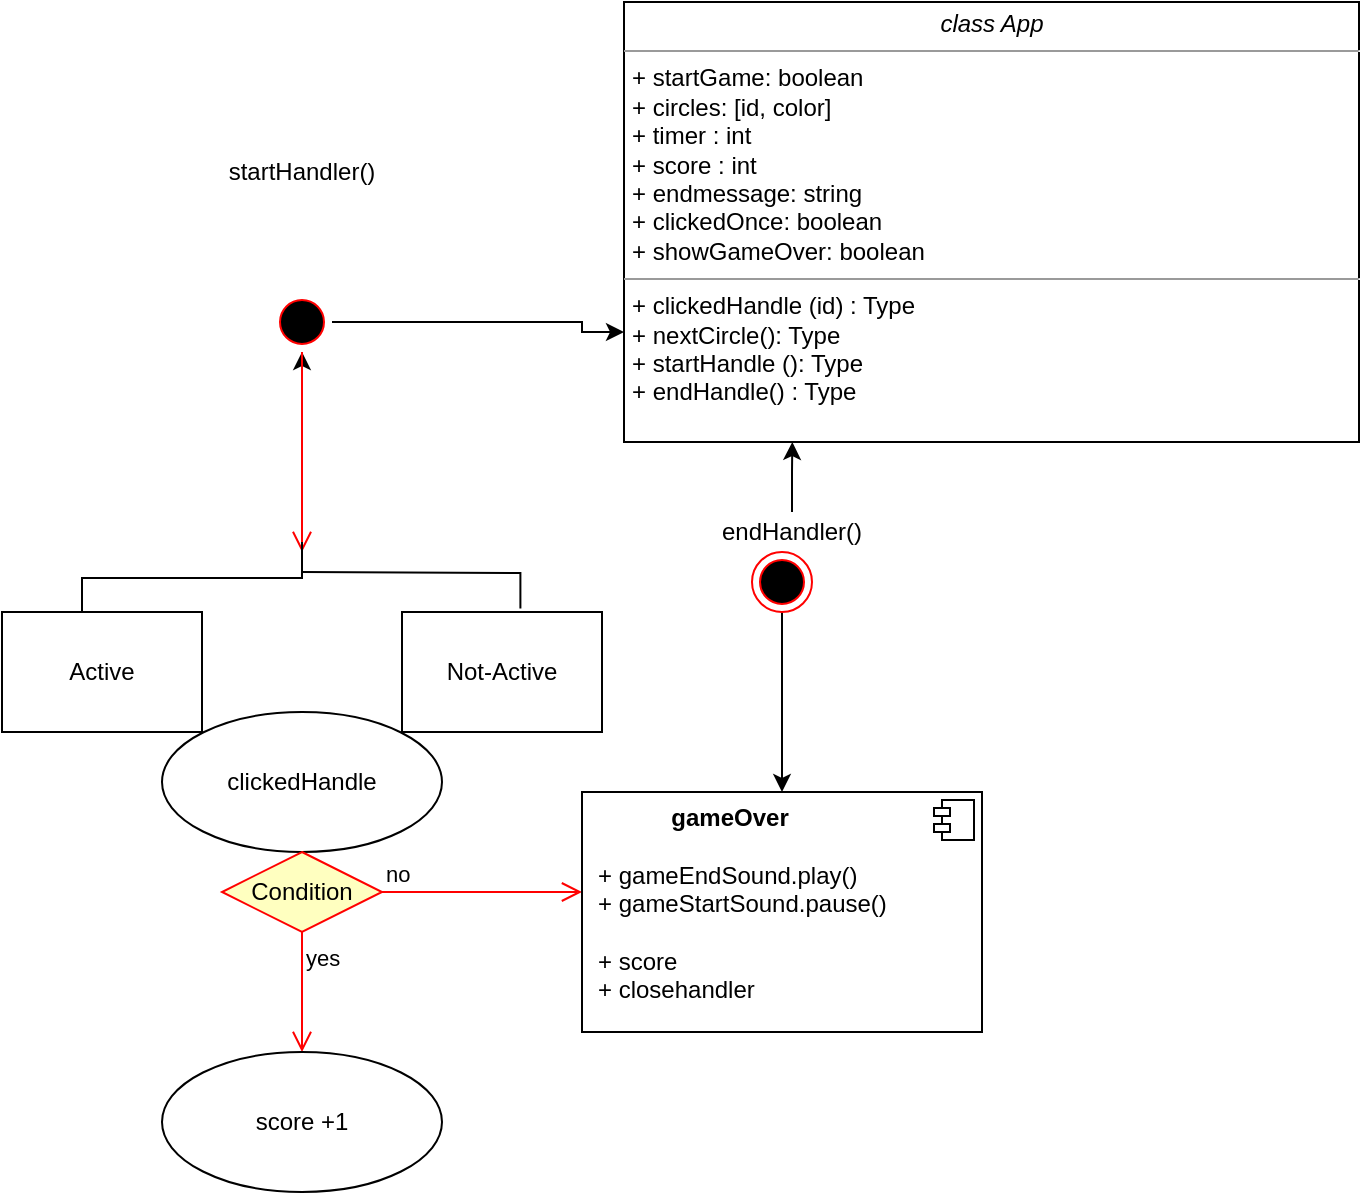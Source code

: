 <mxfile version="14.6.10" type="github">
  <diagram name="Page-1" id="e7e014a7-5840-1c2e-5031-d8a46d1fe8dd">
    <mxGraphModel dx="1038" dy="548" grid="1" gridSize="10" guides="1" tooltips="1" connect="1" arrows="1" fold="1" page="1" pageScale="1" pageWidth="1169" pageHeight="826" background="#ffffff" math="0" shadow="0">
      <root>
        <mxCell id="0" />
        <mxCell id="1" parent="0" />
        <mxCell id="kUiexi4l6T4ixMG31z_Z-98" style="edgeStyle=orthogonalEdgeStyle;rounded=0;orthogonalLoop=1;jettySize=auto;html=1;" edge="1" parent="1" source="kUiexi4l6T4ixMG31z_Z-42">
          <mxGeometry relative="1" as="geometry">
            <mxPoint x="240" y="210" as="targetPoint" />
          </mxGeometry>
        </mxCell>
        <mxCell id="kUiexi4l6T4ixMG31z_Z-42" value="" style="ellipse;html=1;shape=startState;fillColor=#000000;strokeColor=#ff0000;" vertex="1" parent="1">
          <mxGeometry x="225" y="180" width="30" height="30" as="geometry" />
        </mxCell>
        <mxCell id="kUiexi4l6T4ixMG31z_Z-43" value="" style="edgeStyle=orthogonalEdgeStyle;html=1;verticalAlign=bottom;endArrow=open;endSize=8;strokeColor=#ff0000;rounded=0;exitX=0.5;exitY=1;exitDx=0;exitDy=0;" edge="1" source="kUiexi4l6T4ixMG31z_Z-42" parent="1">
          <mxGeometry relative="1" as="geometry">
            <mxPoint x="240" y="310" as="targetPoint" />
            <mxPoint x="240" y="220" as="sourcePoint" />
            <Array as="points">
              <mxPoint x="240" y="260" />
              <mxPoint x="240" y="260" />
            </Array>
          </mxGeometry>
        </mxCell>
        <mxCell id="kUiexi4l6T4ixMG31z_Z-64" value="&lt;p style=&quot;margin: 0px ; margin-top: 4px ; text-align: center&quot;&gt;&lt;i&gt;class App&lt;/i&gt;&lt;/p&gt;&lt;hr size=&quot;1&quot;&gt;&lt;p style=&quot;margin: 0px ; margin-left: 4px&quot;&gt;+ startGame: boolean&lt;br&gt;+ circles: [id, color]&lt;/p&gt;&lt;p style=&quot;margin: 0px ; margin-left: 4px&quot;&gt;+ timer : int&lt;/p&gt;&lt;p style=&quot;margin: 0px ; margin-left: 4px&quot;&gt;+ score : int&lt;/p&gt;&lt;p style=&quot;margin: 0px ; margin-left: 4px&quot;&gt;+ endmessage: string&lt;/p&gt;&lt;p style=&quot;margin: 0px ; margin-left: 4px&quot;&gt;+ clickedOnce: boolean&lt;/p&gt;&lt;p style=&quot;margin: 0px ; margin-left: 4px&quot;&gt;+ showGameOver: boolean&lt;/p&gt;&lt;hr size=&quot;1&quot;&gt;&lt;p style=&quot;margin: 0px ; margin-left: 4px&quot;&gt;+ clickedHandle (id) : Type&lt;br&gt;+ nextCircle(): Type&lt;/p&gt;&lt;p style=&quot;margin: 0px ; margin-left: 4px&quot;&gt;+ startHandle (): Type&lt;/p&gt;&lt;p style=&quot;margin: 0px ; margin-left: 4px&quot;&gt;+ endHandle() : Type&lt;/p&gt;" style="verticalAlign=top;align=left;overflow=fill;fontSize=12;fontFamily=Helvetica;html=1;" vertex="1" parent="1">
          <mxGeometry x="401" y="35" width="367.5" height="220" as="geometry" />
        </mxCell>
        <mxCell id="kUiexi4l6T4ixMG31z_Z-71" value="clickedHandle" style="ellipse;whiteSpace=wrap;html=1;" vertex="1" parent="1">
          <mxGeometry x="170" y="390" width="140" height="70" as="geometry" />
        </mxCell>
        <mxCell id="kUiexi4l6T4ixMG31z_Z-72" value="Condition" style="rhombus;whiteSpace=wrap;html=1;fillColor=#ffffc0;strokeColor=#ff0000;" vertex="1" parent="1">
          <mxGeometry x="200" y="460" width="80" height="40" as="geometry" />
        </mxCell>
        <mxCell id="kUiexi4l6T4ixMG31z_Z-73" value="no" style="edgeStyle=orthogonalEdgeStyle;html=1;align=left;verticalAlign=bottom;endArrow=open;endSize=8;strokeColor=#ff0000;rounded=0;" edge="1" source="kUiexi4l6T4ixMG31z_Z-72" parent="1">
          <mxGeometry x="-1" relative="1" as="geometry">
            <mxPoint x="380" y="480" as="targetPoint" />
          </mxGeometry>
        </mxCell>
        <mxCell id="kUiexi4l6T4ixMG31z_Z-74" value="yes" style="edgeStyle=orthogonalEdgeStyle;html=1;align=left;verticalAlign=top;endArrow=open;endSize=8;strokeColor=#ff0000;rounded=0;" edge="1" source="kUiexi4l6T4ixMG31z_Z-72" parent="1">
          <mxGeometry x="-1" relative="1" as="geometry">
            <mxPoint x="240" y="560" as="targetPoint" />
          </mxGeometry>
        </mxCell>
        <mxCell id="kUiexi4l6T4ixMG31z_Z-75" value="score +1" style="ellipse;whiteSpace=wrap;html=1;" vertex="1" parent="1">
          <mxGeometry x="170" y="560" width="140" height="70" as="geometry" />
        </mxCell>
        <mxCell id="kUiexi4l6T4ixMG31z_Z-76" value="&lt;p style=&quot;margin: 0px ; margin-top: 6px ; text-align: center&quot;&gt;&lt;/p&gt;&lt;p style=&quot;margin: 0px ; margin-left: 8px&quot;&gt;&lt;b&gt;&amp;nbsp; &amp;nbsp; &amp;nbsp; &amp;nbsp; &amp;nbsp; &amp;nbsp;gameOver&lt;/b&gt;&lt;/p&gt;&lt;p style=&quot;margin: 0px ; margin-left: 8px&quot;&gt;&lt;br&gt;&lt;/p&gt;&lt;p style=&quot;margin: 0px ; margin-left: 8px&quot;&gt;+ gameEndSound.play()&lt;br&gt;+ gameStartSound.pause()&lt;/p&gt;&lt;p style=&quot;margin: 0px ; margin-left: 8px&quot;&gt;&lt;br&gt;&lt;/p&gt;&lt;p style=&quot;margin: 0px ; margin-left: 8px&quot;&gt;+ score&lt;/p&gt;&lt;p style=&quot;margin: 0px ; margin-left: 8px&quot;&gt;+ closehandler&lt;/p&gt;" style="align=left;overflow=fill;html=1;dropTarget=0;" vertex="1" parent="1">
          <mxGeometry x="380" y="430" width="200" height="120" as="geometry" />
        </mxCell>
        <mxCell id="kUiexi4l6T4ixMG31z_Z-77" value="" style="shape=component;jettyWidth=8;jettyHeight=4;" vertex="1" parent="kUiexi4l6T4ixMG31z_Z-76">
          <mxGeometry x="1" width="20" height="20" relative="1" as="geometry">
            <mxPoint x="-24" y="4" as="offset" />
          </mxGeometry>
        </mxCell>
        <mxCell id="kUiexi4l6T4ixMG31z_Z-83" value="Not-Active" style="whiteSpace=wrap;html=1;align=center;verticalAlign=middle;treeFolding=1;treeMoving=1;newEdgeStyle={&quot;edgeStyle&quot;:&quot;elbowEdgeStyle&quot;,&quot;startArrow&quot;:&quot;none&quot;,&quot;endArrow&quot;:&quot;none&quot;};" vertex="1" parent="1">
          <mxGeometry x="290" y="340" width="100" height="60" as="geometry" />
        </mxCell>
        <mxCell id="kUiexi4l6T4ixMG31z_Z-85" value="Active" style="whiteSpace=wrap;html=1;align=center;verticalAlign=middle;treeFolding=1;treeMoving=1;newEdgeStyle={&quot;edgeStyle&quot;:&quot;elbowEdgeStyle&quot;,&quot;startArrow&quot;:&quot;none&quot;,&quot;endArrow&quot;:&quot;none&quot;};" vertex="1" parent="1">
          <mxGeometry x="90" y="340" width="100" height="60" as="geometry" />
        </mxCell>
        <mxCell id="kUiexi4l6T4ixMG31z_Z-88" value="" style="edgeStyle=elbowEdgeStyle;elbow=horizontal;endArrow=classic;html=1;rounded=0;entryX=0;entryY=0.75;entryDx=0;entryDy=0;exitX=1;exitY=0.5;exitDx=0;exitDy=0;" edge="1" parent="1" source="kUiexi4l6T4ixMG31z_Z-42" target="kUiexi4l6T4ixMG31z_Z-64">
          <mxGeometry width="50" height="50" relative="1" as="geometry">
            <mxPoint x="240" y="300" as="sourcePoint" />
            <mxPoint x="280" y="170" as="targetPoint" />
            <Array as="points">
              <mxPoint x="380" y="120" />
              <mxPoint x="300" y="240" />
              <mxPoint x="340" y="170" />
              <mxPoint x="440" y="230" />
            </Array>
          </mxGeometry>
        </mxCell>
        <mxCell id="kUiexi4l6T4ixMG31z_Z-91" value="startHandler()" style="text;html=1;strokeColor=none;fillColor=none;align=center;verticalAlign=middle;whiteSpace=wrap;rounded=0;" vertex="1" parent="1">
          <mxGeometry x="220" y="110" width="40" height="20" as="geometry" />
        </mxCell>
        <mxCell id="kUiexi4l6T4ixMG31z_Z-96" style="edgeStyle=orthogonalEdgeStyle;rounded=0;orthogonalLoop=1;jettySize=auto;html=1;" edge="1" parent="1" source="kUiexi4l6T4ixMG31z_Z-93" target="kUiexi4l6T4ixMG31z_Z-76">
          <mxGeometry relative="1" as="geometry" />
        </mxCell>
        <mxCell id="kUiexi4l6T4ixMG31z_Z-93" value="" style="ellipse;html=1;shape=endState;fillColor=#000000;strokeColor=#ff0000;" vertex="1" parent="1">
          <mxGeometry x="465" y="310" width="30" height="30" as="geometry" />
        </mxCell>
        <mxCell id="kUiexi4l6T4ixMG31z_Z-97" style="edgeStyle=orthogonalEdgeStyle;rounded=0;orthogonalLoop=1;jettySize=auto;html=1;entryX=0.229;entryY=1;entryDx=0;entryDy=0;entryPerimeter=0;" edge="1" parent="1" source="kUiexi4l6T4ixMG31z_Z-95" target="kUiexi4l6T4ixMG31z_Z-64">
          <mxGeometry relative="1" as="geometry" />
        </mxCell>
        <mxCell id="kUiexi4l6T4ixMG31z_Z-95" value="endHandler()" style="text;html=1;strokeColor=none;fillColor=none;align=center;verticalAlign=middle;whiteSpace=wrap;rounded=0;" vertex="1" parent="1">
          <mxGeometry x="465" y="290" width="40" height="20" as="geometry" />
        </mxCell>
        <mxCell id="kUiexi4l6T4ixMG31z_Z-99" value="" style="endArrow=none;html=1;rounded=0;edgeStyle=orthogonalEdgeStyle;exitX=0.4;exitY=0;exitDx=0;exitDy=0;exitPerimeter=0;" edge="1" parent="1" source="kUiexi4l6T4ixMG31z_Z-85">
          <mxGeometry width="50" height="50" relative="1" as="geometry">
            <mxPoint x="130" y="320" as="sourcePoint" />
            <mxPoint x="240" y="305" as="targetPoint" />
            <Array as="points">
              <mxPoint x="130" y="323" />
              <mxPoint x="240" y="323" />
            </Array>
          </mxGeometry>
        </mxCell>
        <mxCell id="kUiexi4l6T4ixMG31z_Z-100" value="" style="endArrow=none;html=1;rounded=0;edgeStyle=orthogonalEdgeStyle;entryX=0.592;entryY=-0.03;entryDx=0;entryDy=0;entryPerimeter=0;" edge="1" parent="1" target="kUiexi4l6T4ixMG31z_Z-83">
          <mxGeometry width="50" height="50" relative="1" as="geometry">
            <mxPoint x="240" y="320" as="sourcePoint" />
            <mxPoint x="350" y="260" as="targetPoint" />
          </mxGeometry>
        </mxCell>
      </root>
    </mxGraphModel>
  </diagram>
</mxfile>
